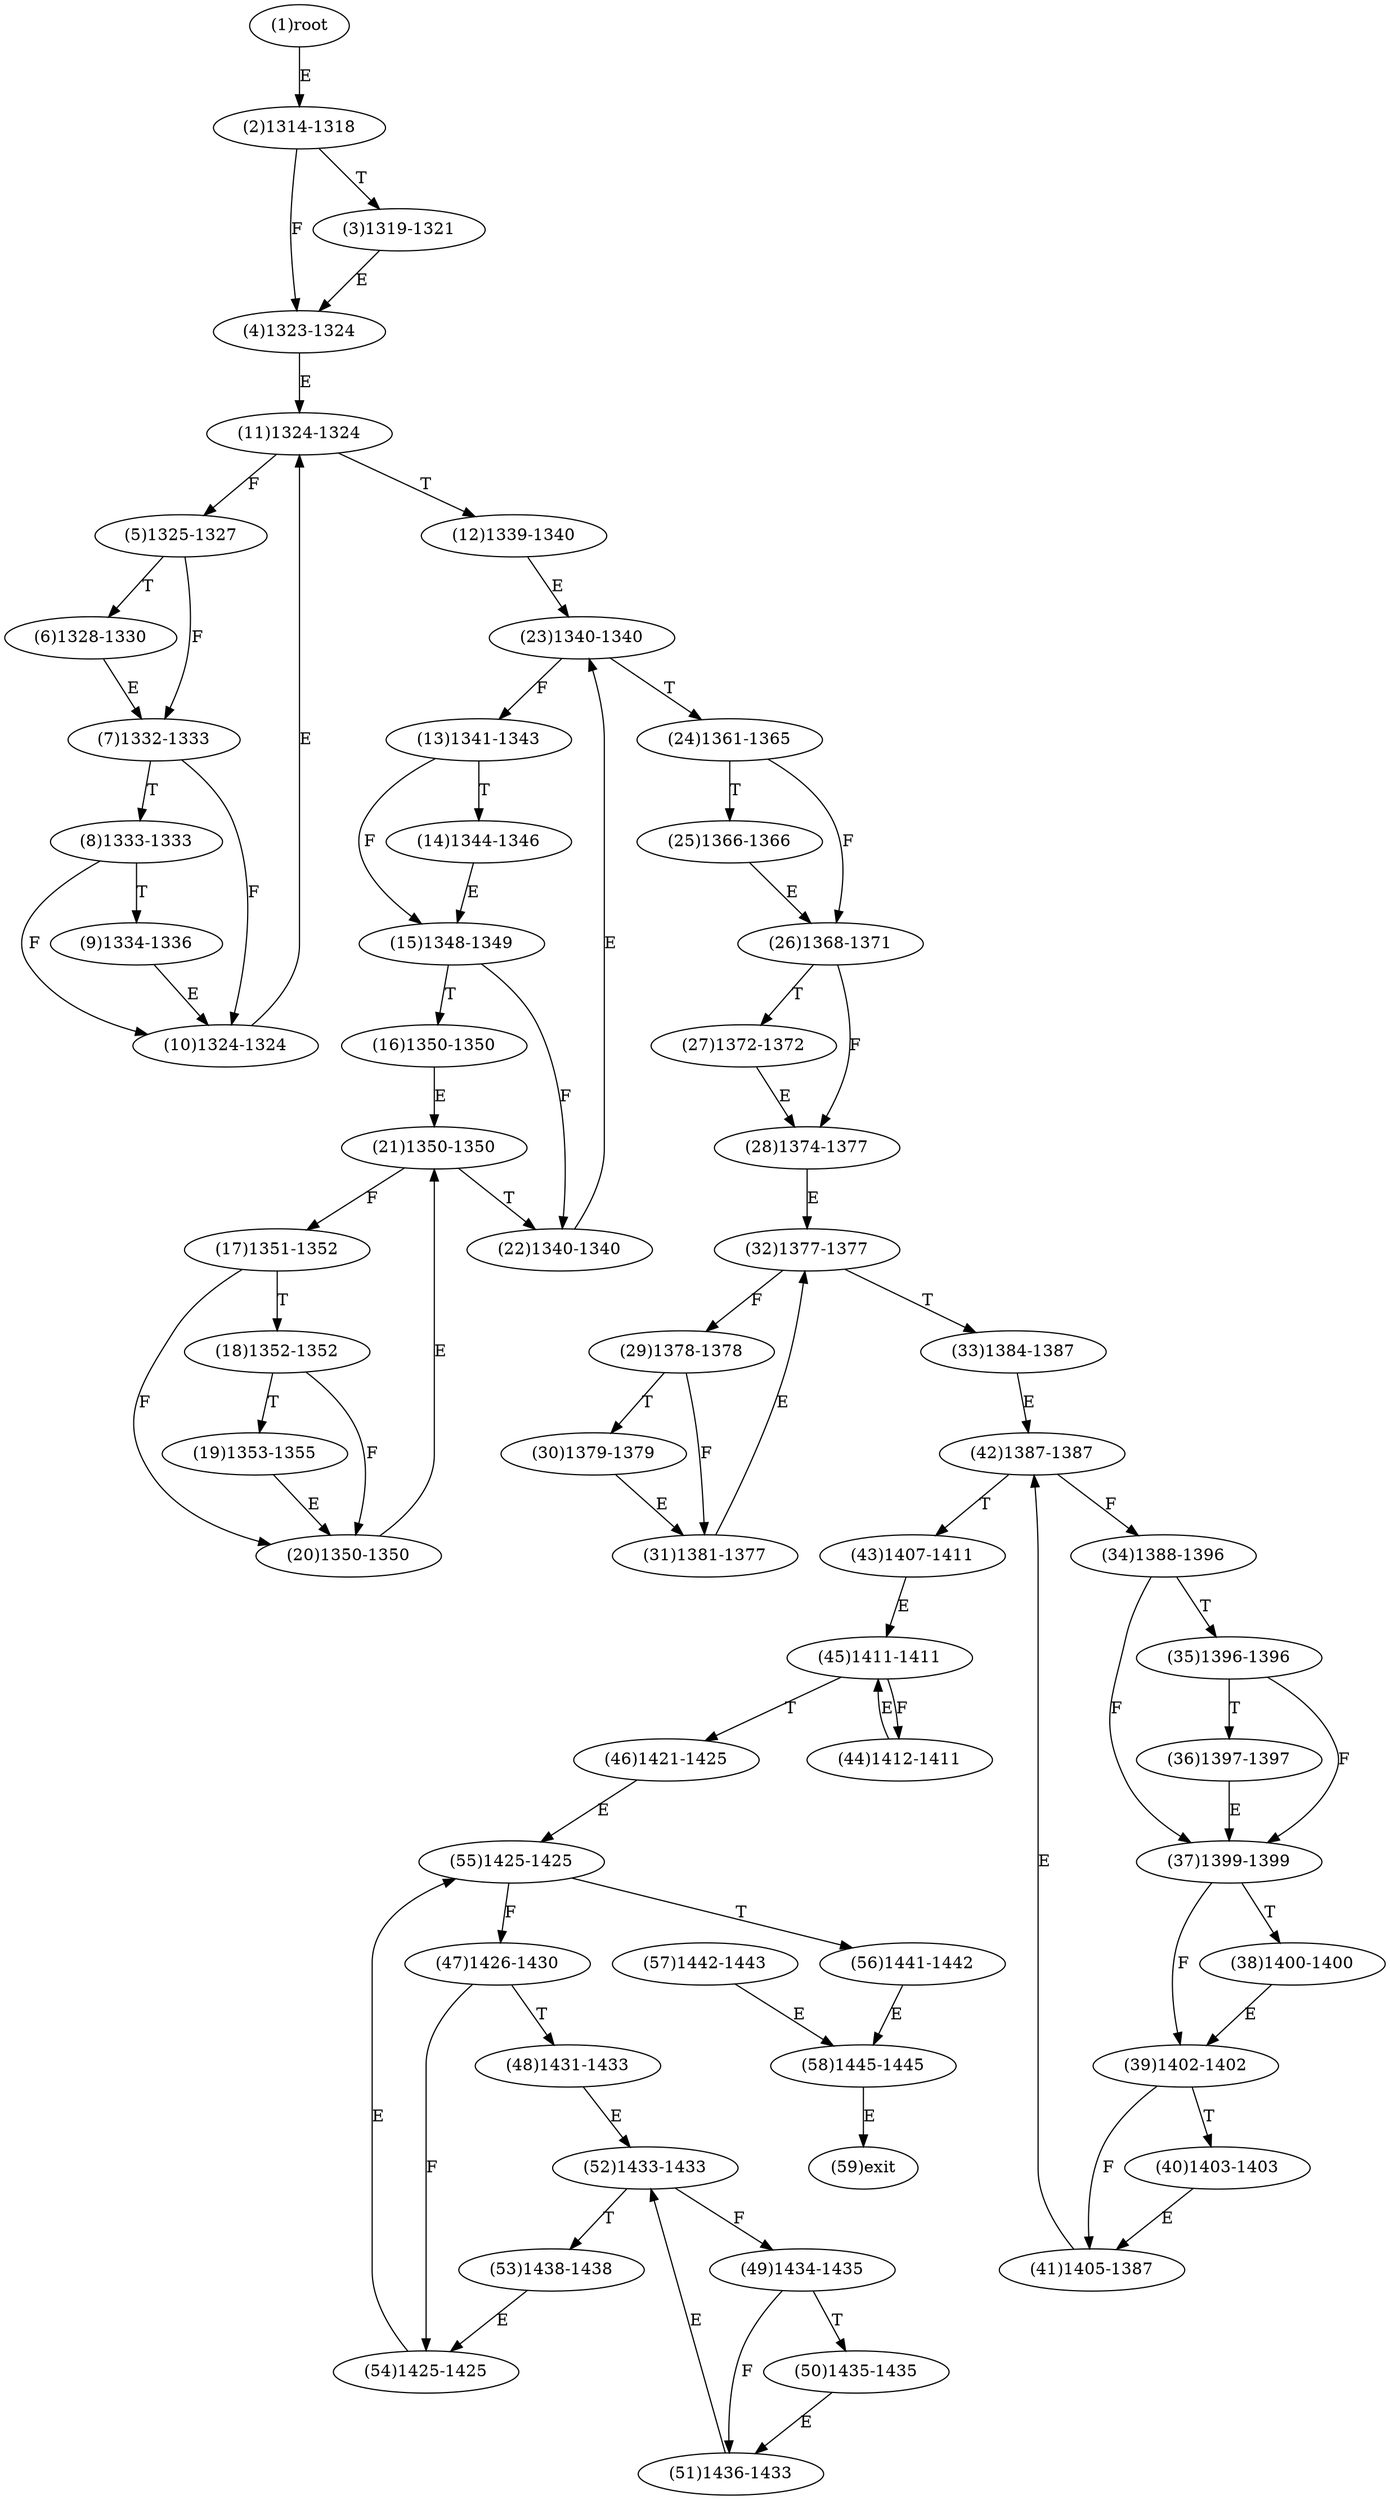 digraph "" { 
1[ label="(1)root"];
2[ label="(2)1314-1318"];
3[ label="(3)1319-1321"];
4[ label="(4)1323-1324"];
5[ label="(5)1325-1327"];
6[ label="(6)1328-1330"];
7[ label="(7)1332-1333"];
8[ label="(8)1333-1333"];
9[ label="(9)1334-1336"];
10[ label="(10)1324-1324"];
11[ label="(11)1324-1324"];
12[ label="(12)1339-1340"];
13[ label="(13)1341-1343"];
14[ label="(14)1344-1346"];
15[ label="(15)1348-1349"];
17[ label="(17)1351-1352"];
16[ label="(16)1350-1350"];
19[ label="(19)1353-1355"];
18[ label="(18)1352-1352"];
21[ label="(21)1350-1350"];
20[ label="(20)1350-1350"];
23[ label="(23)1340-1340"];
22[ label="(22)1340-1340"];
25[ label="(25)1366-1366"];
24[ label="(24)1361-1365"];
27[ label="(27)1372-1372"];
26[ label="(26)1368-1371"];
29[ label="(29)1378-1378"];
28[ label="(28)1374-1377"];
31[ label="(31)1381-1377"];
30[ label="(30)1379-1379"];
34[ label="(34)1388-1396"];
35[ label="(35)1396-1396"];
32[ label="(32)1377-1377"];
33[ label="(33)1384-1387"];
38[ label="(38)1400-1400"];
39[ label="(39)1402-1402"];
36[ label="(36)1397-1397"];
37[ label="(37)1399-1399"];
42[ label="(42)1387-1387"];
43[ label="(43)1407-1411"];
40[ label="(40)1403-1403"];
41[ label="(41)1405-1387"];
46[ label="(46)1421-1425"];
47[ label="(47)1426-1430"];
44[ label="(44)1412-1411"];
45[ label="(45)1411-1411"];
51[ label="(51)1436-1433"];
50[ label="(50)1435-1435"];
49[ label="(49)1434-1435"];
48[ label="(48)1431-1433"];
55[ label="(55)1425-1425"];
54[ label="(54)1425-1425"];
53[ label="(53)1438-1438"];
52[ label="(52)1433-1433"];
59[ label="(59)exit"];
58[ label="(58)1445-1445"];
57[ label="(57)1442-1443"];
56[ label="(56)1441-1442"];
1->2[ label="E"];
2->4[ label="F"];
2->3[ label="T"];
3->4[ label="E"];
4->11[ label="E"];
5->7[ label="F"];
5->6[ label="T"];
6->7[ label="E"];
7->10[ label="F"];
7->8[ label="T"];
8->10[ label="F"];
8->9[ label="T"];
9->10[ label="E"];
10->11[ label="E"];
11->5[ label="F"];
11->12[ label="T"];
12->23[ label="E"];
13->15[ label="F"];
13->14[ label="T"];
14->15[ label="E"];
15->22[ label="F"];
15->16[ label="T"];
16->21[ label="E"];
17->20[ label="F"];
17->18[ label="T"];
18->20[ label="F"];
18->19[ label="T"];
19->20[ label="E"];
20->21[ label="E"];
21->17[ label="F"];
21->22[ label="T"];
22->23[ label="E"];
23->13[ label="F"];
23->24[ label="T"];
24->26[ label="F"];
24->25[ label="T"];
25->26[ label="E"];
26->28[ label="F"];
26->27[ label="T"];
27->28[ label="E"];
28->32[ label="E"];
29->31[ label="F"];
29->30[ label="T"];
30->31[ label="E"];
31->32[ label="E"];
32->29[ label="F"];
32->33[ label="T"];
33->42[ label="E"];
34->37[ label="F"];
34->35[ label="T"];
35->37[ label="F"];
35->36[ label="T"];
36->37[ label="E"];
37->39[ label="F"];
37->38[ label="T"];
38->39[ label="E"];
39->41[ label="F"];
39->40[ label="T"];
40->41[ label="E"];
41->42[ label="E"];
42->34[ label="F"];
42->43[ label="T"];
43->45[ label="E"];
44->45[ label="E"];
45->44[ label="F"];
45->46[ label="T"];
46->55[ label="E"];
47->54[ label="F"];
47->48[ label="T"];
48->52[ label="E"];
49->51[ label="F"];
49->50[ label="T"];
50->51[ label="E"];
51->52[ label="E"];
52->49[ label="F"];
52->53[ label="T"];
53->54[ label="E"];
54->55[ label="E"];
55->47[ label="F"];
55->56[ label="T"];
56->58[ label="E"];
57->58[ label="E"];
58->59[ label="E"];
}